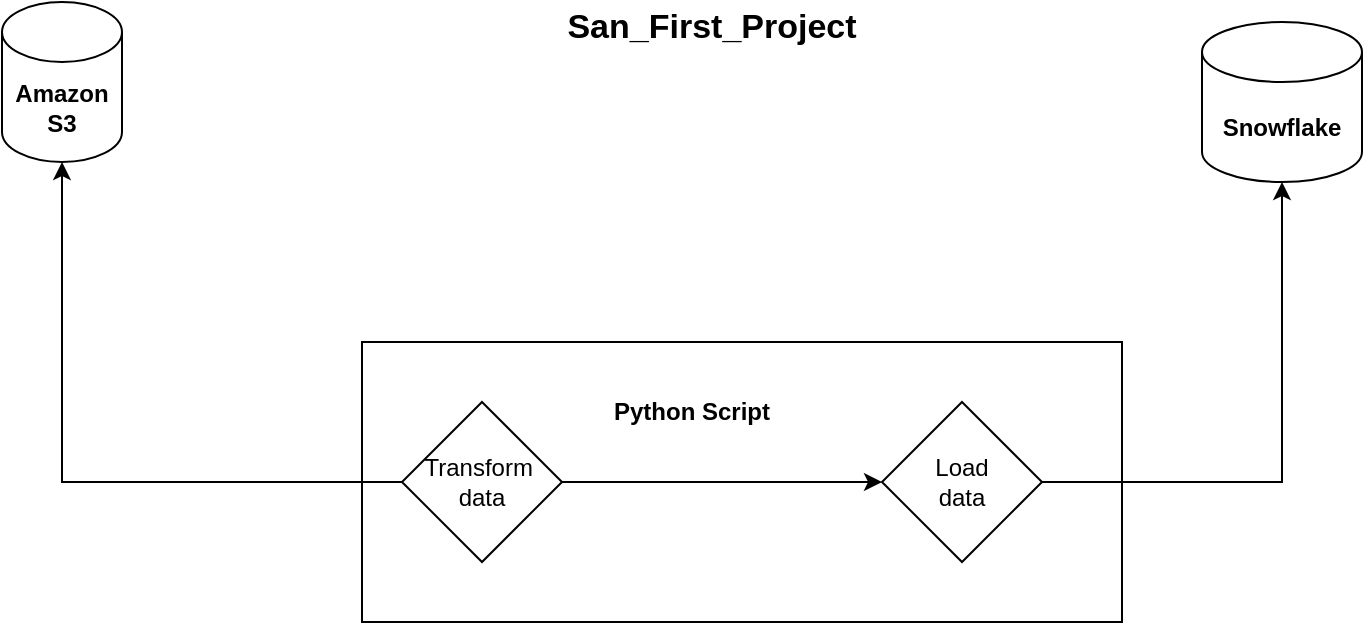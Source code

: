 <mxfile version="21.1.1" type="github">
  <diagram name="Page-1" id="WMS3F-lukYiXaNPnLL7b">
    <mxGraphModel dx="880" dy="444" grid="1" gridSize="10" guides="1" tooltips="1" connect="1" arrows="1" fold="1" page="1" pageScale="1" pageWidth="850" pageHeight="1100" math="0" shadow="0">
      <root>
        <mxCell id="0" />
        <mxCell id="1" parent="0" />
        <object label="Amazon&lt;br&gt;S3" id="5-ZRb3mL07Nn7zdXuAU--2">
          <mxCell style="shape=cylinder3;whiteSpace=wrap;html=1;boundedLbl=1;backgroundOutline=1;size=15;fontStyle=1" vertex="1" parent="1">
            <mxGeometry x="100" y="100" width="60" height="80" as="geometry" />
          </mxCell>
        </object>
        <mxCell id="5-ZRb3mL07Nn7zdXuAU--11" value="" style="rounded=0;whiteSpace=wrap;html=1;" vertex="1" parent="1">
          <mxGeometry x="280" y="270" width="380" height="140" as="geometry" />
        </mxCell>
        <mxCell id="5-ZRb3mL07Nn7zdXuAU--14" style="edgeStyle=orthogonalEdgeStyle;rounded=0;orthogonalLoop=1;jettySize=auto;html=1;entryX=0.5;entryY=1;entryDx=0;entryDy=0;entryPerimeter=0;" edge="1" parent="1" source="5-ZRb3mL07Nn7zdXuAU--12" target="5-ZRb3mL07Nn7zdXuAU--2">
          <mxGeometry relative="1" as="geometry" />
        </mxCell>
        <mxCell id="5-ZRb3mL07Nn7zdXuAU--16" style="edgeStyle=orthogonalEdgeStyle;rounded=0;orthogonalLoop=1;jettySize=auto;html=1;exitX=1;exitY=0.5;exitDx=0;exitDy=0;" edge="1" parent="1" source="5-ZRb3mL07Nn7zdXuAU--12" target="5-ZRb3mL07Nn7zdXuAU--13">
          <mxGeometry relative="1" as="geometry" />
        </mxCell>
        <mxCell id="5-ZRb3mL07Nn7zdXuAU--12" value="Transform&amp;nbsp;&lt;br&gt;data" style="rhombus;whiteSpace=wrap;html=1;" vertex="1" parent="1">
          <mxGeometry x="300" y="300" width="80" height="80" as="geometry" />
        </mxCell>
        <mxCell id="5-ZRb3mL07Nn7zdXuAU--19" style="edgeStyle=orthogonalEdgeStyle;rounded=0;orthogonalLoop=1;jettySize=auto;html=1;entryX=0.5;entryY=1;entryDx=0;entryDy=0;entryPerimeter=0;" edge="1" parent="1" source="5-ZRb3mL07Nn7zdXuAU--13" target="5-ZRb3mL07Nn7zdXuAU--18">
          <mxGeometry relative="1" as="geometry">
            <mxPoint x="760" y="220" as="targetPoint" />
          </mxGeometry>
        </mxCell>
        <mxCell id="5-ZRb3mL07Nn7zdXuAU--13" value="Load&lt;br&gt;data" style="rhombus;whiteSpace=wrap;html=1;" vertex="1" parent="1">
          <mxGeometry x="540" y="300" width="80" height="80" as="geometry" />
        </mxCell>
        <mxCell id="5-ZRb3mL07Nn7zdXuAU--18" value="&lt;b&gt;Snowflake&lt;/b&gt;" style="shape=cylinder3;whiteSpace=wrap;html=1;boundedLbl=1;backgroundOutline=1;size=15;" vertex="1" parent="1">
          <mxGeometry x="700" y="110" width="80" height="80" as="geometry" />
        </mxCell>
        <mxCell id="5-ZRb3mL07Nn7zdXuAU--20" value="&lt;b&gt;Python Script&lt;/b&gt;" style="text;strokeColor=none;align=center;fillColor=none;html=1;verticalAlign=middle;whiteSpace=wrap;rounded=0;" vertex="1" parent="1">
          <mxGeometry x="390" y="290" width="110" height="30" as="geometry" />
        </mxCell>
        <mxCell id="5-ZRb3mL07Nn7zdXuAU--21" value="&lt;b&gt;&lt;font style=&quot;font-size: 17px;&quot;&gt;San_First_Project&lt;/font&gt;&lt;/b&gt;" style="text;strokeColor=none;align=center;fillColor=none;html=1;verticalAlign=middle;whiteSpace=wrap;rounded=0;" vertex="1" parent="1">
          <mxGeometry x="410" y="100" width="90" height="25" as="geometry" />
        </mxCell>
      </root>
    </mxGraphModel>
  </diagram>
</mxfile>
